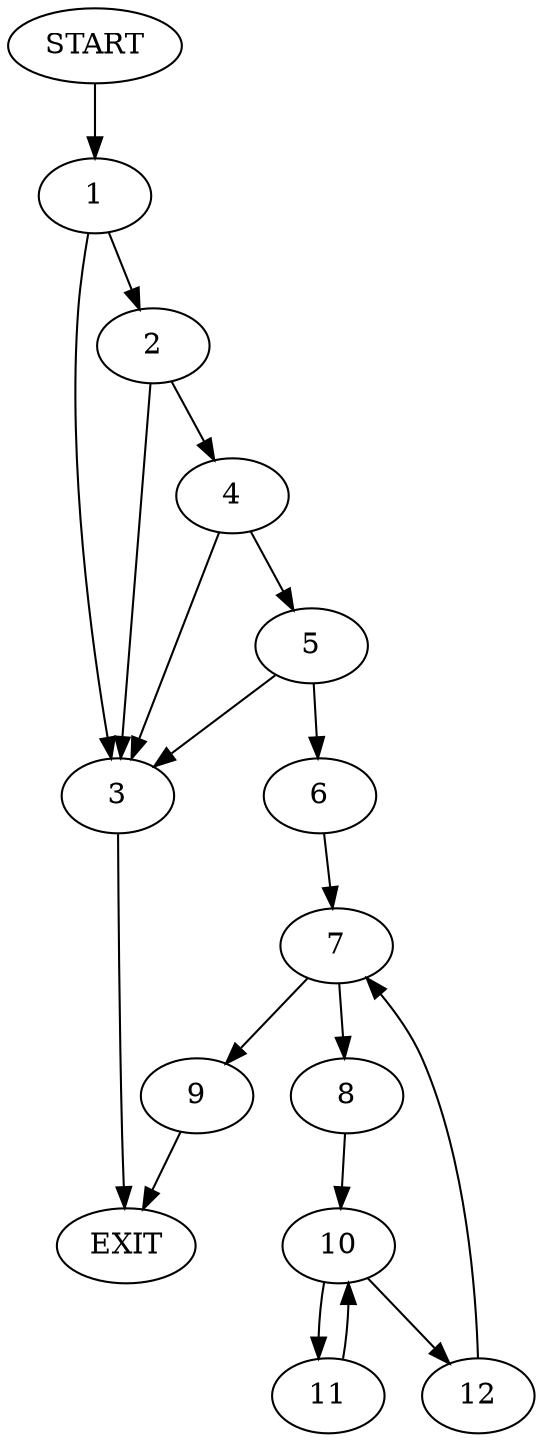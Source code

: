 digraph {
0 [label="START"]
13 [label="EXIT"]
0 -> 1
1 -> 2
1 -> 3
3 -> 13
2 -> 4
2 -> 3
4 -> 5
4 -> 3
5 -> 6
5 -> 3
6 -> 7
7 -> 8
7 -> 9
8 -> 10
9 -> 13
10 -> 11
10 -> 12
11 -> 10
12 -> 7
}
